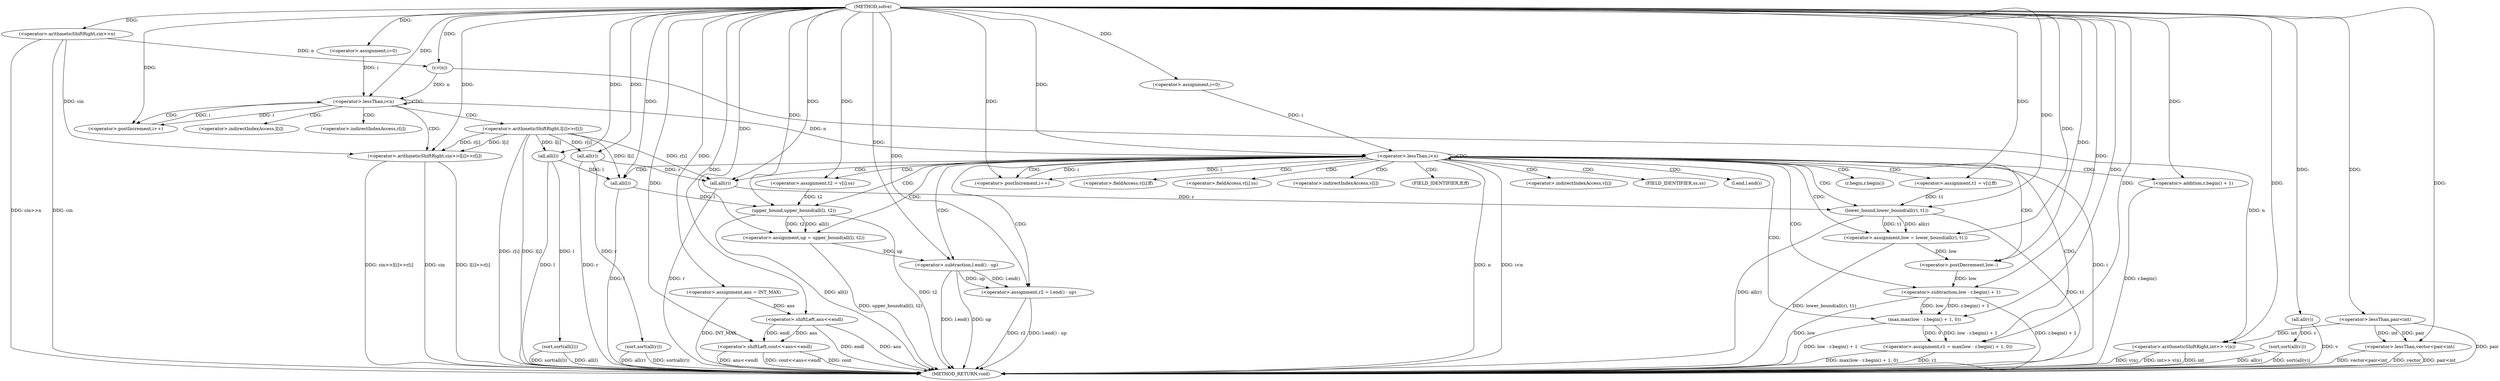 digraph "solve" {  
"1000104" [label = "(METHOD,solve)" ]
"1000220" [label = "(METHOD_RETURN,void)" ]
"1000107" [label = "(<operator>.arithmeticShiftRight,cin>>n)" ]
"1000143" [label = "(sort,sort(all(l)))" ]
"1000146" [label = "(sort,sort(all(r)))" ]
"1000149" [label = "(sort,sort(all(v)))" ]
"1000153" [label = "(<operator>.assignment,ans = INT_MAX)" ]
"1000215" [label = "(<operator>.shiftLeft,cout<<ans<<endl)" ]
"1000111" [label = "(<operator>.lessThan,vector<pair<int)" ]
"1000116" [label = "(<operator>.arithmeticShiftRight,int>> v(n))" ]
"1000124" [label = "(<operator>.assignment,i=0)" ]
"1000127" [label = "(<operator>.lessThan,i<n)" ]
"1000130" [label = "(<operator>.postIncrement,i++)" ]
"1000158" [label = "(<operator>.assignment,i=0)" ]
"1000161" [label = "(<operator>.lessThan,i<n)" ]
"1000164" [label = "(<operator>.postIncrement,i++)" ]
"1000133" [label = "(<operator>.arithmeticShiftRight,cin>>l[i]>>r[i])" ]
"1000144" [label = "(all,all(l))" ]
"1000147" [label = "(all,all(r))" ]
"1000150" [label = "(all,all(v))" ]
"1000168" [label = "(<operator>.assignment,t1 = v[i].ff)" ]
"1000176" [label = "(<operator>.assignment,t2 = v[i].ss)" ]
"1000184" [label = "(<operator>.assignment,low = lower_bound(all(r), t1))" ]
"1000190" [label = "(<operator>.postDecrement,low--)" ]
"1000193" [label = "(<operator>.assignment,r1 = max(low - r.begin() + 1, 0))" ]
"1000203" [label = "(<operator>.assignment,up = upper_bound(all(l), t2))" ]
"1000210" [label = "(<operator>.assignment,r2 = l.end() - up)" ]
"1000217" [label = "(<operator>.shiftLeft,ans<<endl)" ]
"1000113" [label = "(<operator>.lessThan,pair<int)" ]
"1000118" [label = "(v,v(n))" ]
"1000135" [label = "(<operator>.arithmeticShiftRight,l[i]>>r[i])" ]
"1000186" [label = "(lower_bound,lower_bound(all(r), t1))" ]
"1000195" [label = "(max,max(low - r.begin() + 1, 0))" ]
"1000205" [label = "(upper_bound,upper_bound(all(l), t2))" ]
"1000212" [label = "(<operator>.subtraction,l.end() - up)" ]
"1000187" [label = "(all,all(r))" ]
"1000196" [label = "(<operator>.subtraction,low - r.begin() + 1)" ]
"1000206" [label = "(all,all(l))" ]
"1000198" [label = "(<operator>.addition,r.begin() + 1)" ]
"1000170" [label = "(<operator>.fieldAccess,v[i].ff)" ]
"1000178" [label = "(<operator>.fieldAccess,v[i].ss)" ]
"1000136" [label = "(<operator>.indirectIndexAccess,l[i])" ]
"1000139" [label = "(<operator>.indirectIndexAccess,r[i])" ]
"1000171" [label = "(<operator>.indirectIndexAccess,v[i])" ]
"1000174" [label = "(FIELD_IDENTIFIER,ff,ff)" ]
"1000179" [label = "(<operator>.indirectIndexAccess,v[i])" ]
"1000182" [label = "(FIELD_IDENTIFIER,ss,ss)" ]
"1000213" [label = "(l.end,l.end())" ]
"1000199" [label = "(r.begin,r.begin())" ]
  "1000107" -> "1000220"  [ label = "DDG: cin"] 
  "1000107" -> "1000220"  [ label = "DDG: cin>>n"] 
  "1000111" -> "1000220"  [ label = "DDG: pair<int"] 
  "1000111" -> "1000220"  [ label = "DDG: vector<pair<int"] 
  "1000116" -> "1000220"  [ label = "DDG: int"] 
  "1000116" -> "1000220"  [ label = "DDG: v(n)"] 
  "1000116" -> "1000220"  [ label = "DDG: int>> v(n)"] 
  "1000144" -> "1000220"  [ label = "DDG: l"] 
  "1000143" -> "1000220"  [ label = "DDG: all(l)"] 
  "1000143" -> "1000220"  [ label = "DDG: sort(all(l))"] 
  "1000147" -> "1000220"  [ label = "DDG: r"] 
  "1000146" -> "1000220"  [ label = "DDG: all(r)"] 
  "1000146" -> "1000220"  [ label = "DDG: sort(all(r))"] 
  "1000150" -> "1000220"  [ label = "DDG: v"] 
  "1000149" -> "1000220"  [ label = "DDG: all(v)"] 
  "1000149" -> "1000220"  [ label = "DDG: sort(all(v))"] 
  "1000161" -> "1000220"  [ label = "DDG: i"] 
  "1000161" -> "1000220"  [ label = "DDG: n"] 
  "1000161" -> "1000220"  [ label = "DDG: i<n"] 
  "1000217" -> "1000220"  [ label = "DDG: ans"] 
  "1000215" -> "1000220"  [ label = "DDG: ans<<endl"] 
  "1000215" -> "1000220"  [ label = "DDG: cout<<ans<<endl"] 
  "1000187" -> "1000220"  [ label = "DDG: r"] 
  "1000186" -> "1000220"  [ label = "DDG: all(r)"] 
  "1000186" -> "1000220"  [ label = "DDG: t1"] 
  "1000184" -> "1000220"  [ label = "DDG: lower_bound(all(r), t1)"] 
  "1000193" -> "1000220"  [ label = "DDG: r1"] 
  "1000196" -> "1000220"  [ label = "DDG: low"] 
  "1000198" -> "1000220"  [ label = "DDG: r.begin()"] 
  "1000196" -> "1000220"  [ label = "DDG: r.begin() + 1"] 
  "1000195" -> "1000220"  [ label = "DDG: low - r.begin() + 1"] 
  "1000193" -> "1000220"  [ label = "DDG: max(low - r.begin() + 1, 0)"] 
  "1000206" -> "1000220"  [ label = "DDG: l"] 
  "1000205" -> "1000220"  [ label = "DDG: all(l)"] 
  "1000205" -> "1000220"  [ label = "DDG: t2"] 
  "1000203" -> "1000220"  [ label = "DDG: upper_bound(all(l), t2)"] 
  "1000210" -> "1000220"  [ label = "DDG: r2"] 
  "1000212" -> "1000220"  [ label = "DDG: l.end()"] 
  "1000212" -> "1000220"  [ label = "DDG: up"] 
  "1000210" -> "1000220"  [ label = "DDG: l.end() - up"] 
  "1000133" -> "1000220"  [ label = "DDG: cin"] 
  "1000135" -> "1000220"  [ label = "DDG: l[i]"] 
  "1000135" -> "1000220"  [ label = "DDG: r[i]"] 
  "1000133" -> "1000220"  [ label = "DDG: l[i]>>r[i]"] 
  "1000133" -> "1000220"  [ label = "DDG: cin>>l[i]>>r[i]"] 
  "1000153" -> "1000220"  [ label = "DDG: INT_MAX"] 
  "1000111" -> "1000220"  [ label = "DDG: vector"] 
  "1000217" -> "1000220"  [ label = "DDG: endl"] 
  "1000215" -> "1000220"  [ label = "DDG: cout"] 
  "1000113" -> "1000220"  [ label = "DDG: pair"] 
  "1000104" -> "1000153"  [ label = "DDG: "] 
  "1000104" -> "1000107"  [ label = "DDG: "] 
  "1000104" -> "1000124"  [ label = "DDG: "] 
  "1000144" -> "1000143"  [ label = "DDG: l"] 
  "1000147" -> "1000146"  [ label = "DDG: r"] 
  "1000150" -> "1000149"  [ label = "DDG: v"] 
  "1000104" -> "1000158"  [ label = "DDG: "] 
  "1000104" -> "1000215"  [ label = "DDG: "] 
  "1000217" -> "1000215"  [ label = "DDG: ans"] 
  "1000217" -> "1000215"  [ label = "DDG: endl"] 
  "1000104" -> "1000111"  [ label = "DDG: "] 
  "1000113" -> "1000111"  [ label = "DDG: int"] 
  "1000113" -> "1000111"  [ label = "DDG: pair"] 
  "1000113" -> "1000116"  [ label = "DDG: int"] 
  "1000104" -> "1000116"  [ label = "DDG: "] 
  "1000118" -> "1000116"  [ label = "DDG: n"] 
  "1000124" -> "1000127"  [ label = "DDG: i"] 
  "1000130" -> "1000127"  [ label = "DDG: i"] 
  "1000104" -> "1000127"  [ label = "DDG: "] 
  "1000118" -> "1000127"  [ label = "DDG: n"] 
  "1000127" -> "1000130"  [ label = "DDG: i"] 
  "1000104" -> "1000130"  [ label = "DDG: "] 
  "1000135" -> "1000144"  [ label = "DDG: l[i]"] 
  "1000104" -> "1000144"  [ label = "DDG: "] 
  "1000135" -> "1000147"  [ label = "DDG: r[i]"] 
  "1000104" -> "1000147"  [ label = "DDG: "] 
  "1000104" -> "1000150"  [ label = "DDG: "] 
  "1000158" -> "1000161"  [ label = "DDG: i"] 
  "1000164" -> "1000161"  [ label = "DDG: i"] 
  "1000104" -> "1000161"  [ label = "DDG: "] 
  "1000127" -> "1000161"  [ label = "DDG: n"] 
  "1000161" -> "1000164"  [ label = "DDG: i"] 
  "1000104" -> "1000164"  [ label = "DDG: "] 
  "1000186" -> "1000184"  [ label = "DDG: all(r)"] 
  "1000186" -> "1000184"  [ label = "DDG: t1"] 
  "1000195" -> "1000193"  [ label = "DDG: 0"] 
  "1000195" -> "1000193"  [ label = "DDG: low - r.begin() + 1"] 
  "1000205" -> "1000203"  [ label = "DDG: t2"] 
  "1000205" -> "1000203"  [ label = "DDG: all(l)"] 
  "1000212" -> "1000210"  [ label = "DDG: up"] 
  "1000212" -> "1000210"  [ label = "DDG: l.end()"] 
  "1000153" -> "1000217"  [ label = "DDG: ans"] 
  "1000104" -> "1000217"  [ label = "DDG: "] 
  "1000104" -> "1000113"  [ label = "DDG: "] 
  "1000107" -> "1000118"  [ label = "DDG: n"] 
  "1000104" -> "1000118"  [ label = "DDG: "] 
  "1000107" -> "1000133"  [ label = "DDG: cin"] 
  "1000104" -> "1000133"  [ label = "DDG: "] 
  "1000135" -> "1000133"  [ label = "DDG: l[i]"] 
  "1000135" -> "1000133"  [ label = "DDG: r[i]"] 
  "1000104" -> "1000168"  [ label = "DDG: "] 
  "1000104" -> "1000176"  [ label = "DDG: "] 
  "1000104" -> "1000184"  [ label = "DDG: "] 
  "1000184" -> "1000190"  [ label = "DDG: low"] 
  "1000104" -> "1000190"  [ label = "DDG: "] 
  "1000104" -> "1000193"  [ label = "DDG: "] 
  "1000104" -> "1000203"  [ label = "DDG: "] 
  "1000104" -> "1000210"  [ label = "DDG: "] 
  "1000187" -> "1000186"  [ label = "DDG: r"] 
  "1000168" -> "1000186"  [ label = "DDG: t1"] 
  "1000104" -> "1000186"  [ label = "DDG: "] 
  "1000196" -> "1000195"  [ label = "DDG: r.begin() + 1"] 
  "1000196" -> "1000195"  [ label = "DDG: low"] 
  "1000104" -> "1000195"  [ label = "DDG: "] 
  "1000206" -> "1000205"  [ label = "DDG: l"] 
  "1000176" -> "1000205"  [ label = "DDG: t2"] 
  "1000104" -> "1000205"  [ label = "DDG: "] 
  "1000104" -> "1000212"  [ label = "DDG: "] 
  "1000203" -> "1000212"  [ label = "DDG: up"] 
  "1000147" -> "1000187"  [ label = "DDG: r"] 
  "1000135" -> "1000187"  [ label = "DDG: r[i]"] 
  "1000104" -> "1000187"  [ label = "DDG: "] 
  "1000190" -> "1000196"  [ label = "DDG: low"] 
  "1000104" -> "1000196"  [ label = "DDG: "] 
  "1000144" -> "1000206"  [ label = "DDG: l"] 
  "1000135" -> "1000206"  [ label = "DDG: l[i]"] 
  "1000104" -> "1000206"  [ label = "DDG: "] 
  "1000104" -> "1000198"  [ label = "DDG: "] 
  "1000127" -> "1000127"  [ label = "CDG: "] 
  "1000127" -> "1000139"  [ label = "CDG: "] 
  "1000127" -> "1000135"  [ label = "CDG: "] 
  "1000127" -> "1000133"  [ label = "CDG: "] 
  "1000127" -> "1000136"  [ label = "CDG: "] 
  "1000127" -> "1000130"  [ label = "CDG: "] 
  "1000161" -> "1000164"  [ label = "CDG: "] 
  "1000161" -> "1000174"  [ label = "CDG: "] 
  "1000161" -> "1000161"  [ label = "CDG: "] 
  "1000161" -> "1000199"  [ label = "CDG: "] 
  "1000161" -> "1000182"  [ label = "CDG: "] 
  "1000161" -> "1000195"  [ label = "CDG: "] 
  "1000161" -> "1000213"  [ label = "CDG: "] 
  "1000161" -> "1000186"  [ label = "CDG: "] 
  "1000161" -> "1000212"  [ label = "CDG: "] 
  "1000161" -> "1000196"  [ label = "CDG: "] 
  "1000161" -> "1000210"  [ label = "CDG: "] 
  "1000161" -> "1000168"  [ label = "CDG: "] 
  "1000161" -> "1000178"  [ label = "CDG: "] 
  "1000161" -> "1000206"  [ label = "CDG: "] 
  "1000161" -> "1000203"  [ label = "CDG: "] 
  "1000161" -> "1000205"  [ label = "CDG: "] 
  "1000161" -> "1000190"  [ label = "CDG: "] 
  "1000161" -> "1000170"  [ label = "CDG: "] 
  "1000161" -> "1000171"  [ label = "CDG: "] 
  "1000161" -> "1000179"  [ label = "CDG: "] 
  "1000161" -> "1000193"  [ label = "CDG: "] 
  "1000161" -> "1000184"  [ label = "CDG: "] 
  "1000161" -> "1000176"  [ label = "CDG: "] 
  "1000161" -> "1000198"  [ label = "CDG: "] 
  "1000161" -> "1000187"  [ label = "CDG: "] 
}
